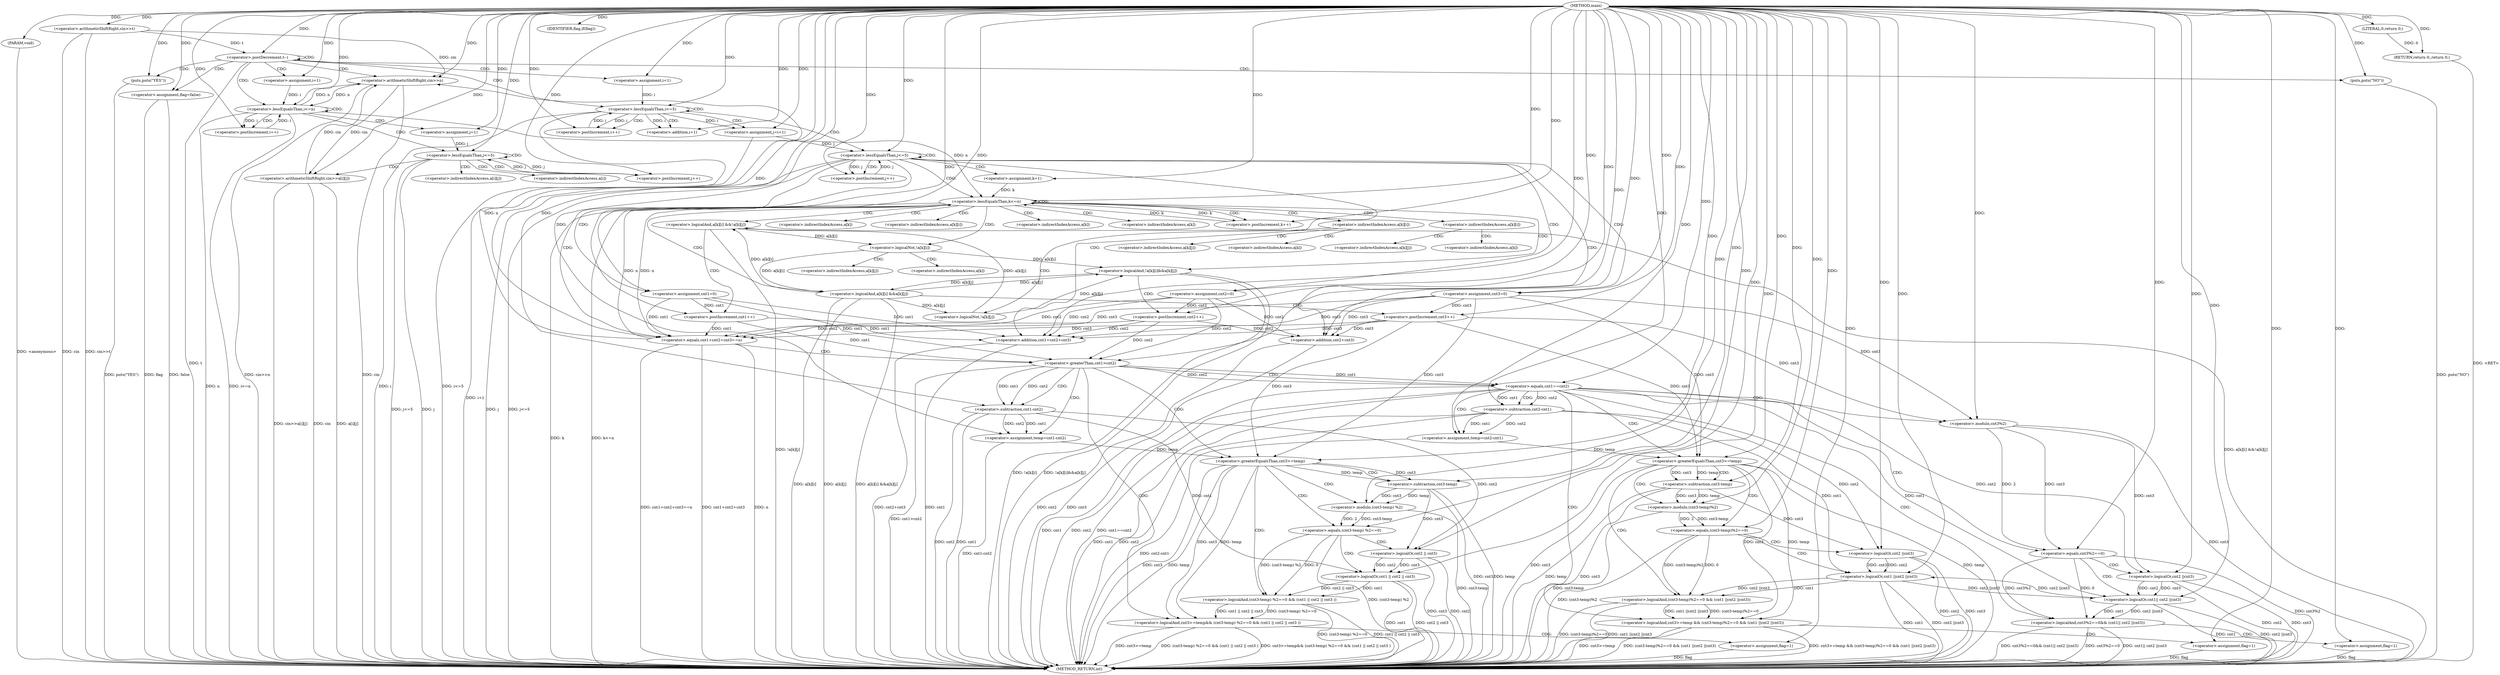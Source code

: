 digraph "main" {  
"1000107" [label = "(METHOD,main)" ]
"1000344" [label = "(METHOD_RETURN,int)" ]
"1000108" [label = "(PARAM,void)" ]
"1000111" [label = "(<operator>.arithmeticShiftRight,cin>>t)" ]
"1000342" [label = "(RETURN,return 0;,return 0;)" ]
"1000115" [label = "(<operator>.postDecrement,t--)" ]
"1000343" [label = "(LITERAL,0,return 0;)" ]
"1000119" [label = "(<operator>.arithmeticShiftRight,cin>>n)" ]
"1000150" [label = "(<operator>.assignment,flag=false)" ]
"1000124" [label = "(<operator>.assignment,i=1)" ]
"1000127" [label = "(<operator>.lessEqualsThan,i<=n)" ]
"1000130" [label = "(<operator>.postIncrement,i++)" ]
"1000155" [label = "(<operator>.assignment,i=1)" ]
"1000158" [label = "(<operator>.lessEqualsThan,i<=5)" ]
"1000161" [label = "(<operator>.postIncrement,i++)" ]
"1000336" [label = "(IDENTIFIER,flag,if(flag))" ]
"1000337" [label = "(puts,puts(\"YES\"))" ]
"1000134" [label = "(<operator>.assignment,j=1)" ]
"1000137" [label = "(<operator>.lessEqualsThan,j<=5)" ]
"1000140" [label = "(<operator>.postIncrement,j++)" ]
"1000142" [label = "(<operator>.arithmeticShiftRight,cin>>a[i][j])" ]
"1000340" [label = "(puts,puts(\"NO\"))" ]
"1000166" [label = "(<operator>.assignment,j=i+1)" ]
"1000171" [label = "(<operator>.lessEqualsThan,j<=5)" ]
"1000174" [label = "(<operator>.postIncrement,j++)" ]
"1000178" [label = "(<operator>.assignment,cnt1=0)" ]
"1000182" [label = "(<operator>.assignment,cnt2=0)" ]
"1000186" [label = "(<operator>.assignment,cnt3=0)" ]
"1000168" [label = "(<operator>.addition,i+1)" ]
"1000191" [label = "(<operator>.assignment,k=1)" ]
"1000194" [label = "(<operator>.lessEqualsThan,k<=n)" ]
"1000197" [label = "(<operator>.postIncrement,k++)" ]
"1000245" [label = "(<operator>.equals,cnt1+cnt2+cnt3==n)" ]
"1000201" [label = "(<operator>.logicalAnd,a[k][i] &&!a[k][j])" ]
"1000213" [label = "(<operator>.postIncrement,cnt1++)" ]
"1000216" [label = "(<operator>.logicalAnd,!a[k][i]&&a[k][j])" ]
"1000228" [label = "(<operator>.postIncrement,cnt2++)" ]
"1000231" [label = "(<operator>.logicalAnd,a[k][i] &&a[k][j])" ]
"1000242" [label = "(<operator>.postIncrement,cnt3++)" ]
"1000246" [label = "(<operator>.addition,cnt1+cnt2+cnt3)" ]
"1000254" [label = "(<operator>.greaterThan,cnt1>cnt2)" ]
"1000248" [label = "(<operator>.addition,cnt2+cnt3)" ]
"1000259" [label = "(<operator>.assignment,temp=cnt1-cnt2)" ]
"1000207" [label = "(<operator>.logicalNot,!a[k][j])" ]
"1000217" [label = "(<operator>.logicalNot,!a[k][i])" ]
"1000265" [label = "(<operator>.logicalAnd,cnt3>=temp&& (cnt3-temp) %2==0 && (cnt1 || cnt2 || cnt3 ))" ]
"1000282" [label = "(<operator>.assignment,flag=1)" ]
"1000287" [label = "(<operator>.equals,cnt1==cnt2)" ]
"1000261" [label = "(<operator>.subtraction,cnt1-cnt2)" ]
"1000266" [label = "(<operator>.greaterEqualsThan,cnt3>=temp)" ]
"1000269" [label = "(<operator>.logicalAnd,(cnt3-temp) %2==0 && (cnt1 || cnt2 || cnt3 ))" ]
"1000292" [label = "(<operator>.logicalAnd,cnt3%2==0&& (cnt1|| cnt2 ||cnt3))" ]
"1000303" [label = "(<operator>.assignment,flag=1)" ]
"1000309" [label = "(<operator>.assignment,temp=cnt2-cnt1)" ]
"1000270" [label = "(<operator>.equals,(cnt3-temp) %2==0)" ]
"1000277" [label = "(<operator>.logicalOr,cnt1 || cnt2 || cnt3)" ]
"1000315" [label = "(<operator>.logicalAnd,cnt3>=temp && (cnt3-temp)%2==0 && (cnt1 ||cnt2 ||cnt3))" ]
"1000332" [label = "(<operator>.assignment,flag=1)" ]
"1000271" [label = "(<operator>.modulo,(cnt3-temp) %2)" ]
"1000279" [label = "(<operator>.logicalOr,cnt2 || cnt3)" ]
"1000293" [label = "(<operator>.equals,cnt3%2==0)" ]
"1000298" [label = "(<operator>.logicalOr,cnt1|| cnt2 ||cnt3)" ]
"1000311" [label = "(<operator>.subtraction,cnt2-cnt1)" ]
"1000272" [label = "(<operator>.subtraction,cnt3-temp)" ]
"1000294" [label = "(<operator>.modulo,cnt3%2)" ]
"1000300" [label = "(<operator>.logicalOr,cnt2 ||cnt3)" ]
"1000316" [label = "(<operator>.greaterEqualsThan,cnt3>=temp)" ]
"1000319" [label = "(<operator>.logicalAnd,(cnt3-temp)%2==0 && (cnt1 ||cnt2 ||cnt3))" ]
"1000320" [label = "(<operator>.equals,(cnt3-temp)%2==0)" ]
"1000327" [label = "(<operator>.logicalOr,cnt1 ||cnt2 ||cnt3)" ]
"1000321" [label = "(<operator>.modulo,(cnt3-temp)%2)" ]
"1000329" [label = "(<operator>.logicalOr,cnt2 ||cnt3)" ]
"1000322" [label = "(<operator>.subtraction,cnt3-temp)" ]
"1000144" [label = "(<operator>.indirectIndexAccess,a[i][j])" ]
"1000145" [label = "(<operator>.indirectIndexAccess,a[i])" ]
"1000202" [label = "(<operator>.indirectIndexAccess,a[k][i])" ]
"1000223" [label = "(<operator>.indirectIndexAccess,a[k][j])" ]
"1000232" [label = "(<operator>.indirectIndexAccess,a[k][i])" ]
"1000237" [label = "(<operator>.indirectIndexAccess,a[k][j])" ]
"1000203" [label = "(<operator>.indirectIndexAccess,a[k])" ]
"1000208" [label = "(<operator>.indirectIndexAccess,a[k][j])" ]
"1000218" [label = "(<operator>.indirectIndexAccess,a[k][i])" ]
"1000224" [label = "(<operator>.indirectIndexAccess,a[k])" ]
"1000233" [label = "(<operator>.indirectIndexAccess,a[k])" ]
"1000238" [label = "(<operator>.indirectIndexAccess,a[k])" ]
"1000209" [label = "(<operator>.indirectIndexAccess,a[k])" ]
"1000219" [label = "(<operator>.indirectIndexAccess,a[k])" ]
  "1000342" -> "1000344"  [ label = "DDG: <RET>"] 
  "1000108" -> "1000344"  [ label = "DDG: <anonymous>"] 
  "1000111" -> "1000344"  [ label = "DDG: cin"] 
  "1000111" -> "1000344"  [ label = "DDG: cin>>t"] 
  "1000115" -> "1000344"  [ label = "DDG: t"] 
  "1000119" -> "1000344"  [ label = "DDG: cin"] 
  "1000119" -> "1000344"  [ label = "DDG: cin>>n"] 
  "1000127" -> "1000344"  [ label = "DDG: n"] 
  "1000127" -> "1000344"  [ label = "DDG: i<=n"] 
  "1000150" -> "1000344"  [ label = "DDG: flag"] 
  "1000158" -> "1000344"  [ label = "DDG: i"] 
  "1000158" -> "1000344"  [ label = "DDG: i<=5"] 
  "1000340" -> "1000344"  [ label = "DDG: puts(\"NO\")"] 
  "1000337" -> "1000344"  [ label = "DDG: puts(\"YES\")"] 
  "1000166" -> "1000344"  [ label = "DDG: i+1"] 
  "1000171" -> "1000344"  [ label = "DDG: j"] 
  "1000171" -> "1000344"  [ label = "DDG: j<=5"] 
  "1000194" -> "1000344"  [ label = "DDG: k"] 
  "1000194" -> "1000344"  [ label = "DDG: k<=n"] 
  "1000246" -> "1000344"  [ label = "DDG: cnt1"] 
  "1000248" -> "1000344"  [ label = "DDG: cnt2"] 
  "1000248" -> "1000344"  [ label = "DDG: cnt3"] 
  "1000246" -> "1000344"  [ label = "DDG: cnt2+cnt3"] 
  "1000245" -> "1000344"  [ label = "DDG: cnt1+cnt2+cnt3"] 
  "1000245" -> "1000344"  [ label = "DDG: n"] 
  "1000245" -> "1000344"  [ label = "DDG: cnt1+cnt2+cnt3==n"] 
  "1000254" -> "1000344"  [ label = "DDG: cnt1>cnt2"] 
  "1000287" -> "1000344"  [ label = "DDG: cnt1"] 
  "1000287" -> "1000344"  [ label = "DDG: cnt2"] 
  "1000287" -> "1000344"  [ label = "DDG: cnt1==cnt2"] 
  "1000311" -> "1000344"  [ label = "DDG: cnt2"] 
  "1000311" -> "1000344"  [ label = "DDG: cnt1"] 
  "1000309" -> "1000344"  [ label = "DDG: cnt2-cnt1"] 
  "1000316" -> "1000344"  [ label = "DDG: cnt3"] 
  "1000316" -> "1000344"  [ label = "DDG: temp"] 
  "1000315" -> "1000344"  [ label = "DDG: cnt3>=temp"] 
  "1000322" -> "1000344"  [ label = "DDG: cnt3"] 
  "1000322" -> "1000344"  [ label = "DDG: temp"] 
  "1000321" -> "1000344"  [ label = "DDG: cnt3-temp"] 
  "1000320" -> "1000344"  [ label = "DDG: (cnt3-temp)%2"] 
  "1000319" -> "1000344"  [ label = "DDG: (cnt3-temp)%2==0"] 
  "1000327" -> "1000344"  [ label = "DDG: cnt1"] 
  "1000329" -> "1000344"  [ label = "DDG: cnt2"] 
  "1000329" -> "1000344"  [ label = "DDG: cnt3"] 
  "1000327" -> "1000344"  [ label = "DDG: cnt2 ||cnt3"] 
  "1000319" -> "1000344"  [ label = "DDG: cnt1 ||cnt2 ||cnt3"] 
  "1000315" -> "1000344"  [ label = "DDG: (cnt3-temp)%2==0 && (cnt1 ||cnt2 ||cnt3)"] 
  "1000315" -> "1000344"  [ label = "DDG: cnt3>=temp && (cnt3-temp)%2==0 && (cnt1 ||cnt2 ||cnt3)"] 
  "1000332" -> "1000344"  [ label = "DDG: flag"] 
  "1000294" -> "1000344"  [ label = "DDG: cnt3"] 
  "1000293" -> "1000344"  [ label = "DDG: cnt3%2"] 
  "1000292" -> "1000344"  [ label = "DDG: cnt3%2==0"] 
  "1000298" -> "1000344"  [ label = "DDG: cnt1"] 
  "1000300" -> "1000344"  [ label = "DDG: cnt2"] 
  "1000300" -> "1000344"  [ label = "DDG: cnt3"] 
  "1000298" -> "1000344"  [ label = "DDG: cnt2 ||cnt3"] 
  "1000292" -> "1000344"  [ label = "DDG: cnt1|| cnt2 ||cnt3"] 
  "1000292" -> "1000344"  [ label = "DDG: cnt3%2==0&& (cnt1|| cnt2 ||cnt3)"] 
  "1000303" -> "1000344"  [ label = "DDG: flag"] 
  "1000261" -> "1000344"  [ label = "DDG: cnt1"] 
  "1000261" -> "1000344"  [ label = "DDG: cnt2"] 
  "1000259" -> "1000344"  [ label = "DDG: cnt1-cnt2"] 
  "1000266" -> "1000344"  [ label = "DDG: cnt3"] 
  "1000266" -> "1000344"  [ label = "DDG: temp"] 
  "1000265" -> "1000344"  [ label = "DDG: cnt3>=temp"] 
  "1000272" -> "1000344"  [ label = "DDG: cnt3"] 
  "1000272" -> "1000344"  [ label = "DDG: temp"] 
  "1000271" -> "1000344"  [ label = "DDG: cnt3-temp"] 
  "1000270" -> "1000344"  [ label = "DDG: (cnt3-temp) %2"] 
  "1000269" -> "1000344"  [ label = "DDG: (cnt3-temp) %2==0"] 
  "1000277" -> "1000344"  [ label = "DDG: cnt1"] 
  "1000279" -> "1000344"  [ label = "DDG: cnt2"] 
  "1000279" -> "1000344"  [ label = "DDG: cnt3"] 
  "1000277" -> "1000344"  [ label = "DDG: cnt2 || cnt3"] 
  "1000269" -> "1000344"  [ label = "DDG: cnt1 || cnt2 || cnt3"] 
  "1000265" -> "1000344"  [ label = "DDG: (cnt3-temp) %2==0 && (cnt1 || cnt2 || cnt3 )"] 
  "1000265" -> "1000344"  [ label = "DDG: cnt3>=temp&& (cnt3-temp) %2==0 && (cnt1 || cnt2 || cnt3 )"] 
  "1000282" -> "1000344"  [ label = "DDG: flag"] 
  "1000201" -> "1000344"  [ label = "DDG: !a[k][j]"] 
  "1000201" -> "1000344"  [ label = "DDG: a[k][i] &&!a[k][j]"] 
  "1000216" -> "1000344"  [ label = "DDG: !a[k][i]"] 
  "1000216" -> "1000344"  [ label = "DDG: !a[k][i]&&a[k][j]"] 
  "1000231" -> "1000344"  [ label = "DDG: a[k][i]"] 
  "1000231" -> "1000344"  [ label = "DDG: a[k][j]"] 
  "1000231" -> "1000344"  [ label = "DDG: a[k][i] &&a[k][j]"] 
  "1000137" -> "1000344"  [ label = "DDG: j"] 
  "1000137" -> "1000344"  [ label = "DDG: j<=5"] 
  "1000142" -> "1000344"  [ label = "DDG: cin"] 
  "1000142" -> "1000344"  [ label = "DDG: a[i][j]"] 
  "1000142" -> "1000344"  [ label = "DDG: cin>>a[i][j]"] 
  "1000150" -> "1000344"  [ label = "DDG: false"] 
  "1000107" -> "1000108"  [ label = "DDG: "] 
  "1000343" -> "1000342"  [ label = "DDG: 0"] 
  "1000107" -> "1000342"  [ label = "DDG: "] 
  "1000107" -> "1000111"  [ label = "DDG: "] 
  "1000107" -> "1000343"  [ label = "DDG: "] 
  "1000111" -> "1000115"  [ label = "DDG: t"] 
  "1000107" -> "1000115"  [ label = "DDG: "] 
  "1000107" -> "1000150"  [ label = "DDG: "] 
  "1000111" -> "1000119"  [ label = "DDG: cin"] 
  "1000142" -> "1000119"  [ label = "DDG: cin"] 
  "1000107" -> "1000119"  [ label = "DDG: "] 
  "1000127" -> "1000119"  [ label = "DDG: n"] 
  "1000245" -> "1000119"  [ label = "DDG: n"] 
  "1000107" -> "1000124"  [ label = "DDG: "] 
  "1000107" -> "1000155"  [ label = "DDG: "] 
  "1000107" -> "1000336"  [ label = "DDG: "] 
  "1000124" -> "1000127"  [ label = "DDG: i"] 
  "1000130" -> "1000127"  [ label = "DDG: i"] 
  "1000107" -> "1000127"  [ label = "DDG: "] 
  "1000119" -> "1000127"  [ label = "DDG: n"] 
  "1000127" -> "1000130"  [ label = "DDG: i"] 
  "1000107" -> "1000130"  [ label = "DDG: "] 
  "1000107" -> "1000134"  [ label = "DDG: "] 
  "1000155" -> "1000158"  [ label = "DDG: i"] 
  "1000161" -> "1000158"  [ label = "DDG: i"] 
  "1000107" -> "1000158"  [ label = "DDG: "] 
  "1000107" -> "1000161"  [ label = "DDG: "] 
  "1000158" -> "1000161"  [ label = "DDG: i"] 
  "1000107" -> "1000337"  [ label = "DDG: "] 
  "1000134" -> "1000137"  [ label = "DDG: j"] 
  "1000140" -> "1000137"  [ label = "DDG: j"] 
  "1000107" -> "1000137"  [ label = "DDG: "] 
  "1000137" -> "1000140"  [ label = "DDG: j"] 
  "1000107" -> "1000140"  [ label = "DDG: "] 
  "1000119" -> "1000142"  [ label = "DDG: cin"] 
  "1000107" -> "1000142"  [ label = "DDG: "] 
  "1000107" -> "1000166"  [ label = "DDG: "] 
  "1000158" -> "1000166"  [ label = "DDG: i"] 
  "1000107" -> "1000340"  [ label = "DDG: "] 
  "1000166" -> "1000171"  [ label = "DDG: j"] 
  "1000174" -> "1000171"  [ label = "DDG: j"] 
  "1000107" -> "1000171"  [ label = "DDG: "] 
  "1000171" -> "1000174"  [ label = "DDG: j"] 
  "1000107" -> "1000174"  [ label = "DDG: "] 
  "1000107" -> "1000178"  [ label = "DDG: "] 
  "1000107" -> "1000182"  [ label = "DDG: "] 
  "1000107" -> "1000186"  [ label = "DDG: "] 
  "1000158" -> "1000168"  [ label = "DDG: i"] 
  "1000107" -> "1000168"  [ label = "DDG: "] 
  "1000107" -> "1000191"  [ label = "DDG: "] 
  "1000191" -> "1000194"  [ label = "DDG: k"] 
  "1000197" -> "1000194"  [ label = "DDG: k"] 
  "1000107" -> "1000194"  [ label = "DDG: "] 
  "1000127" -> "1000194"  [ label = "DDG: n"] 
  "1000245" -> "1000194"  [ label = "DDG: n"] 
  "1000194" -> "1000197"  [ label = "DDG: k"] 
  "1000107" -> "1000197"  [ label = "DDG: "] 
  "1000178" -> "1000245"  [ label = "DDG: cnt1"] 
  "1000213" -> "1000245"  [ label = "DDG: cnt1"] 
  "1000107" -> "1000245"  [ label = "DDG: "] 
  "1000186" -> "1000245"  [ label = "DDG: cnt3"] 
  "1000242" -> "1000245"  [ label = "DDG: cnt3"] 
  "1000182" -> "1000245"  [ label = "DDG: cnt2"] 
  "1000228" -> "1000245"  [ label = "DDG: cnt2"] 
  "1000194" -> "1000245"  [ label = "DDG: n"] 
  "1000178" -> "1000246"  [ label = "DDG: cnt1"] 
  "1000213" -> "1000246"  [ label = "DDG: cnt1"] 
  "1000107" -> "1000246"  [ label = "DDG: "] 
  "1000186" -> "1000246"  [ label = "DDG: cnt3"] 
  "1000242" -> "1000246"  [ label = "DDG: cnt3"] 
  "1000182" -> "1000246"  [ label = "DDG: cnt2"] 
  "1000228" -> "1000246"  [ label = "DDG: cnt2"] 
  "1000231" -> "1000201"  [ label = "DDG: a[k][i]"] 
  "1000207" -> "1000201"  [ label = "DDG: a[k][j]"] 
  "1000178" -> "1000213"  [ label = "DDG: cnt1"] 
  "1000107" -> "1000213"  [ label = "DDG: "] 
  "1000217" -> "1000216"  [ label = "DDG: a[k][i]"] 
  "1000207" -> "1000216"  [ label = "DDG: a[k][j]"] 
  "1000231" -> "1000216"  [ label = "DDG: a[k][j]"] 
  "1000182" -> "1000228"  [ label = "DDG: cnt2"] 
  "1000107" -> "1000228"  [ label = "DDG: "] 
  "1000217" -> "1000231"  [ label = "DDG: a[k][i]"] 
  "1000216" -> "1000231"  [ label = "DDG: a[k][j]"] 
  "1000186" -> "1000242"  [ label = "DDG: cnt3"] 
  "1000107" -> "1000242"  [ label = "DDG: "] 
  "1000182" -> "1000248"  [ label = "DDG: cnt2"] 
  "1000228" -> "1000248"  [ label = "DDG: cnt2"] 
  "1000107" -> "1000248"  [ label = "DDG: "] 
  "1000186" -> "1000248"  [ label = "DDG: cnt3"] 
  "1000242" -> "1000248"  [ label = "DDG: cnt3"] 
  "1000107" -> "1000254"  [ label = "DDG: "] 
  "1000178" -> "1000254"  [ label = "DDG: cnt1"] 
  "1000213" -> "1000254"  [ label = "DDG: cnt1"] 
  "1000182" -> "1000254"  [ label = "DDG: cnt2"] 
  "1000228" -> "1000254"  [ label = "DDG: cnt2"] 
  "1000261" -> "1000259"  [ label = "DDG: cnt2"] 
  "1000261" -> "1000259"  [ label = "DDG: cnt1"] 
  "1000231" -> "1000207"  [ label = "DDG: a[k][j]"] 
  "1000201" -> "1000217"  [ label = "DDG: a[k][i]"] 
  "1000107" -> "1000259"  [ label = "DDG: "] 
  "1000107" -> "1000282"  [ label = "DDG: "] 
  "1000254" -> "1000261"  [ label = "DDG: cnt1"] 
  "1000107" -> "1000261"  [ label = "DDG: "] 
  "1000254" -> "1000261"  [ label = "DDG: cnt2"] 
  "1000266" -> "1000265"  [ label = "DDG: cnt3"] 
  "1000266" -> "1000265"  [ label = "DDG: temp"] 
  "1000269" -> "1000265"  [ label = "DDG: (cnt3-temp) %2==0"] 
  "1000269" -> "1000265"  [ label = "DDG: cnt1 || cnt2 || cnt3"] 
  "1000254" -> "1000287"  [ label = "DDG: cnt1"] 
  "1000107" -> "1000287"  [ label = "DDG: "] 
  "1000254" -> "1000287"  [ label = "DDG: cnt2"] 
  "1000107" -> "1000266"  [ label = "DDG: "] 
  "1000186" -> "1000266"  [ label = "DDG: cnt3"] 
  "1000242" -> "1000266"  [ label = "DDG: cnt3"] 
  "1000259" -> "1000266"  [ label = "DDG: temp"] 
  "1000270" -> "1000269"  [ label = "DDG: (cnt3-temp) %2"] 
  "1000270" -> "1000269"  [ label = "DDG: 0"] 
  "1000277" -> "1000269"  [ label = "DDG: cnt1"] 
  "1000277" -> "1000269"  [ label = "DDG: cnt2 || cnt3"] 
  "1000107" -> "1000303"  [ label = "DDG: "] 
  "1000311" -> "1000309"  [ label = "DDG: cnt2"] 
  "1000311" -> "1000309"  [ label = "DDG: cnt1"] 
  "1000271" -> "1000270"  [ label = "DDG: cnt3-temp"] 
  "1000271" -> "1000270"  [ label = "DDG: 2"] 
  "1000107" -> "1000270"  [ label = "DDG: "] 
  "1000261" -> "1000277"  [ label = "DDG: cnt1"] 
  "1000107" -> "1000277"  [ label = "DDG: "] 
  "1000279" -> "1000277"  [ label = "DDG: cnt3"] 
  "1000279" -> "1000277"  [ label = "DDG: cnt2"] 
  "1000293" -> "1000292"  [ label = "DDG: 0"] 
  "1000293" -> "1000292"  [ label = "DDG: cnt3%2"] 
  "1000298" -> "1000292"  [ label = "DDG: cnt2 ||cnt3"] 
  "1000298" -> "1000292"  [ label = "DDG: cnt1"] 
  "1000107" -> "1000309"  [ label = "DDG: "] 
  "1000107" -> "1000332"  [ label = "DDG: "] 
  "1000272" -> "1000271"  [ label = "DDG: cnt3"] 
  "1000272" -> "1000271"  [ label = "DDG: temp"] 
  "1000107" -> "1000271"  [ label = "DDG: "] 
  "1000261" -> "1000279"  [ label = "DDG: cnt2"] 
  "1000107" -> "1000279"  [ label = "DDG: "] 
  "1000272" -> "1000279"  [ label = "DDG: cnt3"] 
  "1000294" -> "1000293"  [ label = "DDG: cnt3"] 
  "1000294" -> "1000293"  [ label = "DDG: 2"] 
  "1000107" -> "1000293"  [ label = "DDG: "] 
  "1000287" -> "1000298"  [ label = "DDG: cnt1"] 
  "1000107" -> "1000298"  [ label = "DDG: "] 
  "1000327" -> "1000298"  [ label = "DDG: cnt2 ||cnt3"] 
  "1000300" -> "1000298"  [ label = "DDG: cnt3"] 
  "1000300" -> "1000298"  [ label = "DDG: cnt2"] 
  "1000287" -> "1000311"  [ label = "DDG: cnt2"] 
  "1000107" -> "1000311"  [ label = "DDG: "] 
  "1000287" -> "1000311"  [ label = "DDG: cnt1"] 
  "1000316" -> "1000315"  [ label = "DDG: temp"] 
  "1000316" -> "1000315"  [ label = "DDG: cnt3"] 
  "1000319" -> "1000315"  [ label = "DDG: (cnt3-temp)%2==0"] 
  "1000319" -> "1000315"  [ label = "DDG: cnt1 ||cnt2 ||cnt3"] 
  "1000266" -> "1000272"  [ label = "DDG: cnt3"] 
  "1000107" -> "1000272"  [ label = "DDG: "] 
  "1000266" -> "1000272"  [ label = "DDG: temp"] 
  "1000107" -> "1000294"  [ label = "DDG: "] 
  "1000186" -> "1000294"  [ label = "DDG: cnt3"] 
  "1000242" -> "1000294"  [ label = "DDG: cnt3"] 
  "1000287" -> "1000300"  [ label = "DDG: cnt2"] 
  "1000107" -> "1000300"  [ label = "DDG: "] 
  "1000294" -> "1000300"  [ label = "DDG: cnt3"] 
  "1000107" -> "1000316"  [ label = "DDG: "] 
  "1000186" -> "1000316"  [ label = "DDG: cnt3"] 
  "1000242" -> "1000316"  [ label = "DDG: cnt3"] 
  "1000309" -> "1000316"  [ label = "DDG: temp"] 
  "1000320" -> "1000319"  [ label = "DDG: (cnt3-temp)%2"] 
  "1000320" -> "1000319"  [ label = "DDG: 0"] 
  "1000327" -> "1000319"  [ label = "DDG: cnt1"] 
  "1000327" -> "1000319"  [ label = "DDG: cnt2 ||cnt3"] 
  "1000321" -> "1000320"  [ label = "DDG: 2"] 
  "1000321" -> "1000320"  [ label = "DDG: cnt3-temp"] 
  "1000107" -> "1000320"  [ label = "DDG: "] 
  "1000311" -> "1000327"  [ label = "DDG: cnt1"] 
  "1000107" -> "1000327"  [ label = "DDG: "] 
  "1000329" -> "1000327"  [ label = "DDG: cnt3"] 
  "1000329" -> "1000327"  [ label = "DDG: cnt2"] 
  "1000298" -> "1000327"  [ label = "DDG: cnt2 ||cnt3"] 
  "1000322" -> "1000321"  [ label = "DDG: temp"] 
  "1000322" -> "1000321"  [ label = "DDG: cnt3"] 
  "1000107" -> "1000321"  [ label = "DDG: "] 
  "1000311" -> "1000329"  [ label = "DDG: cnt2"] 
  "1000107" -> "1000329"  [ label = "DDG: "] 
  "1000322" -> "1000329"  [ label = "DDG: cnt3"] 
  "1000316" -> "1000322"  [ label = "DDG: cnt3"] 
  "1000107" -> "1000322"  [ label = "DDG: "] 
  "1000316" -> "1000322"  [ label = "DDG: temp"] 
  "1000115" -> "1000127"  [ label = "CDG: "] 
  "1000115" -> "1000150"  [ label = "CDG: "] 
  "1000115" -> "1000119"  [ label = "CDG: "] 
  "1000115" -> "1000158"  [ label = "CDG: "] 
  "1000115" -> "1000155"  [ label = "CDG: "] 
  "1000115" -> "1000124"  [ label = "CDG: "] 
  "1000115" -> "1000115"  [ label = "CDG: "] 
  "1000115" -> "1000337"  [ label = "CDG: "] 
  "1000115" -> "1000340"  [ label = "CDG: "] 
  "1000127" -> "1000127"  [ label = "CDG: "] 
  "1000127" -> "1000130"  [ label = "CDG: "] 
  "1000127" -> "1000137"  [ label = "CDG: "] 
  "1000127" -> "1000134"  [ label = "CDG: "] 
  "1000158" -> "1000161"  [ label = "CDG: "] 
  "1000158" -> "1000166"  [ label = "CDG: "] 
  "1000158" -> "1000168"  [ label = "CDG: "] 
  "1000158" -> "1000158"  [ label = "CDG: "] 
  "1000158" -> "1000171"  [ label = "CDG: "] 
  "1000137" -> "1000142"  [ label = "CDG: "] 
  "1000137" -> "1000144"  [ label = "CDG: "] 
  "1000137" -> "1000145"  [ label = "CDG: "] 
  "1000137" -> "1000137"  [ label = "CDG: "] 
  "1000137" -> "1000140"  [ label = "CDG: "] 
  "1000171" -> "1000174"  [ label = "CDG: "] 
  "1000171" -> "1000191"  [ label = "CDG: "] 
  "1000171" -> "1000182"  [ label = "CDG: "] 
  "1000171" -> "1000248"  [ label = "CDG: "] 
  "1000171" -> "1000194"  [ label = "CDG: "] 
  "1000171" -> "1000245"  [ label = "CDG: "] 
  "1000171" -> "1000246"  [ label = "CDG: "] 
  "1000171" -> "1000186"  [ label = "CDG: "] 
  "1000171" -> "1000178"  [ label = "CDG: "] 
  "1000171" -> "1000171"  [ label = "CDG: "] 
  "1000194" -> "1000233"  [ label = "CDG: "] 
  "1000194" -> "1000197"  [ label = "CDG: "] 
  "1000194" -> "1000216"  [ label = "CDG: "] 
  "1000194" -> "1000219"  [ label = "CDG: "] 
  "1000194" -> "1000201"  [ label = "CDG: "] 
  "1000194" -> "1000194"  [ label = "CDG: "] 
  "1000194" -> "1000217"  [ label = "CDG: "] 
  "1000194" -> "1000232"  [ label = "CDG: "] 
  "1000194" -> "1000203"  [ label = "CDG: "] 
  "1000194" -> "1000218"  [ label = "CDG: "] 
  "1000194" -> "1000202"  [ label = "CDG: "] 
  "1000194" -> "1000231"  [ label = "CDG: "] 
  "1000245" -> "1000254"  [ label = "CDG: "] 
  "1000201" -> "1000213"  [ label = "CDG: "] 
  "1000216" -> "1000228"  [ label = "CDG: "] 
  "1000231" -> "1000242"  [ label = "CDG: "] 
  "1000254" -> "1000259"  [ label = "CDG: "] 
  "1000254" -> "1000261"  [ label = "CDG: "] 
  "1000254" -> "1000265"  [ label = "CDG: "] 
  "1000254" -> "1000266"  [ label = "CDG: "] 
  "1000254" -> "1000287"  [ label = "CDG: "] 
  "1000202" -> "1000208"  [ label = "CDG: "] 
  "1000202" -> "1000207"  [ label = "CDG: "] 
  "1000202" -> "1000209"  [ label = "CDG: "] 
  "1000217" -> "1000224"  [ label = "CDG: "] 
  "1000217" -> "1000223"  [ label = "CDG: "] 
  "1000232" -> "1000238"  [ label = "CDG: "] 
  "1000232" -> "1000237"  [ label = "CDG: "] 
  "1000265" -> "1000282"  [ label = "CDG: "] 
  "1000287" -> "1000294"  [ label = "CDG: "] 
  "1000287" -> "1000315"  [ label = "CDG: "] 
  "1000287" -> "1000293"  [ label = "CDG: "] 
  "1000287" -> "1000316"  [ label = "CDG: "] 
  "1000287" -> "1000311"  [ label = "CDG: "] 
  "1000287" -> "1000292"  [ label = "CDG: "] 
  "1000287" -> "1000309"  [ label = "CDG: "] 
  "1000266" -> "1000269"  [ label = "CDG: "] 
  "1000266" -> "1000270"  [ label = "CDG: "] 
  "1000266" -> "1000272"  [ label = "CDG: "] 
  "1000266" -> "1000271"  [ label = "CDG: "] 
  "1000270" -> "1000277"  [ label = "CDG: "] 
  "1000270" -> "1000279"  [ label = "CDG: "] 
  "1000292" -> "1000303"  [ label = "CDG: "] 
  "1000293" -> "1000298"  [ label = "CDG: "] 
  "1000293" -> "1000300"  [ label = "CDG: "] 
  "1000315" -> "1000332"  [ label = "CDG: "] 
  "1000316" -> "1000321"  [ label = "CDG: "] 
  "1000316" -> "1000320"  [ label = "CDG: "] 
  "1000316" -> "1000319"  [ label = "CDG: "] 
  "1000316" -> "1000322"  [ label = "CDG: "] 
  "1000320" -> "1000327"  [ label = "CDG: "] 
  "1000320" -> "1000329"  [ label = "CDG: "] 
}
